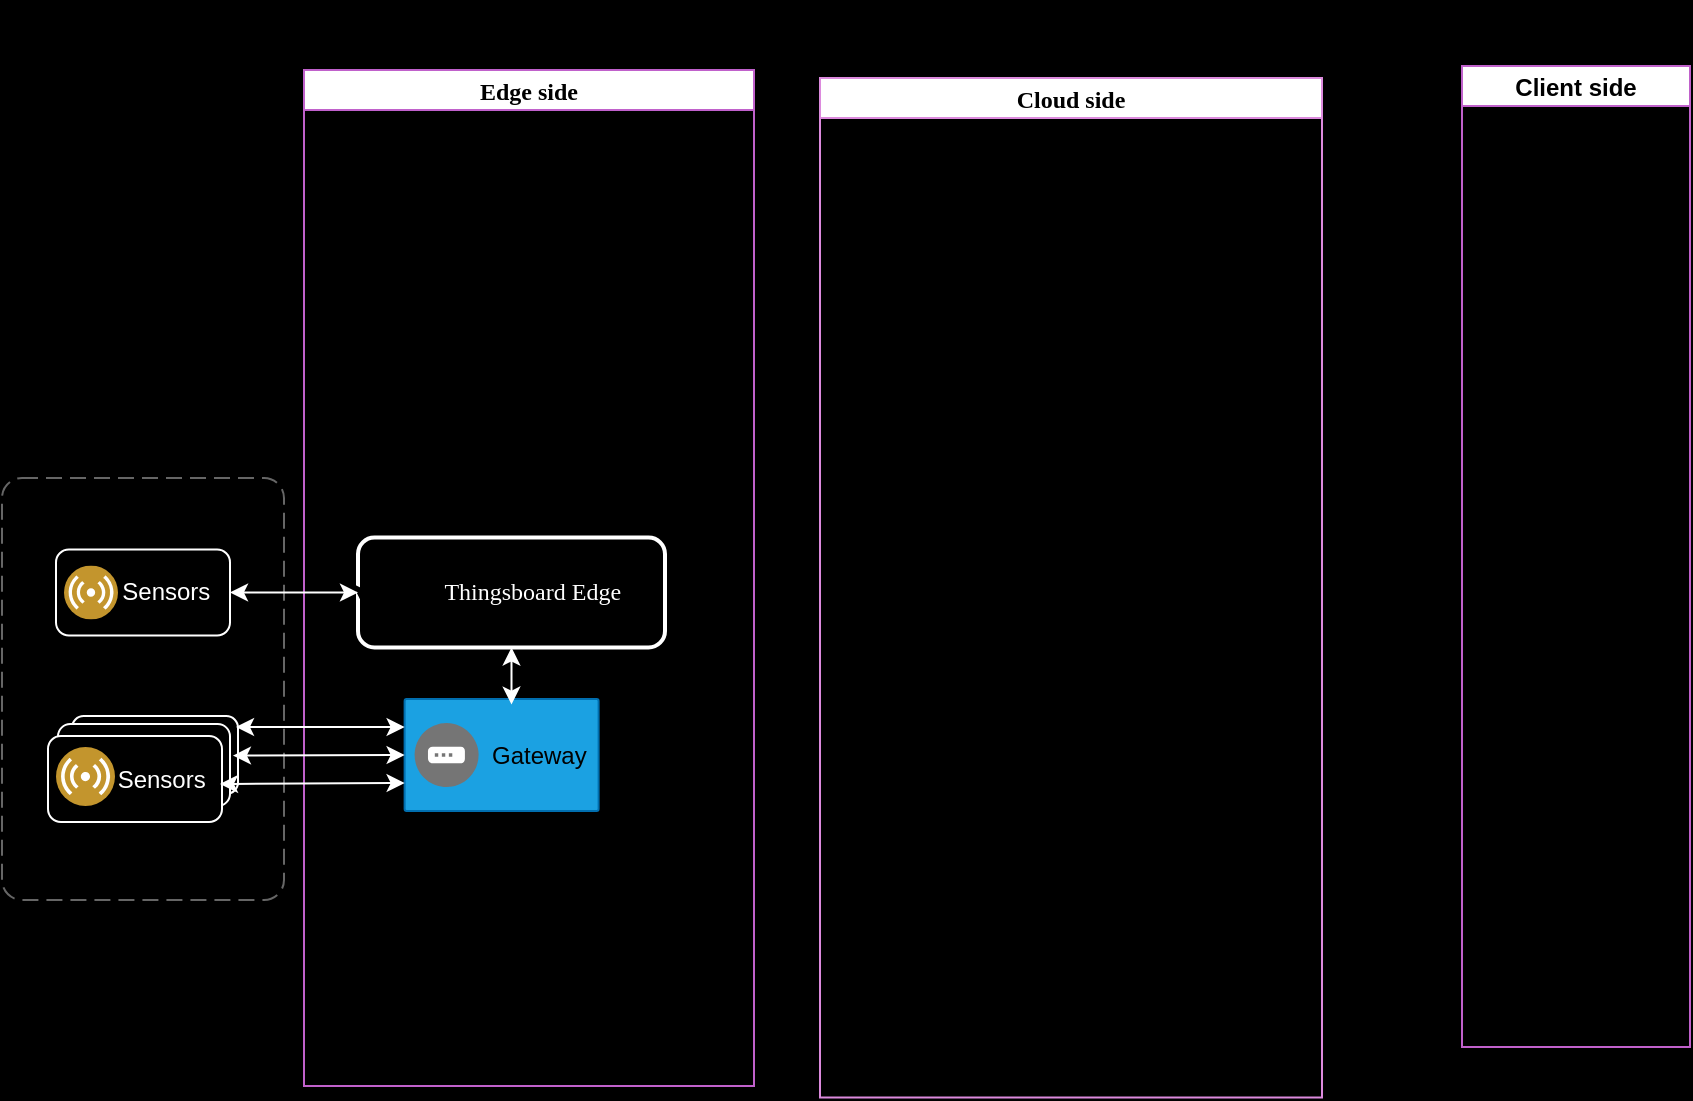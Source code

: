 <mxfile version="22.1.15" type="github">
  <diagram name="Page-1" id="8_qWgsKQ5Wl90cChguR5">
    <mxGraphModel dx="1382" dy="797" grid="0" gridSize="1" guides="1" tooltips="1" connect="1" arrows="1" fold="1" page="1" pageScale="1" pageWidth="1100" pageHeight="1700" background="#000000" math="0" shadow="0">
      <root>
        <mxCell id="0" />
        <mxCell id="1" parent="0" />
        <mxCell id="3OSSQbV52YD_su38mAtl-4" value="Client side" style="swimlane;startSize=20;strokeColor=#c061cb;" parent="1" vertex="1">
          <mxGeometry x="1087" y="472" width="114" height="490.5" as="geometry" />
        </mxCell>
        <mxCell id="3OSSQbV52YD_su38mAtl-6" style="edgeStyle=orthogonalEdgeStyle;rounded=0;orthogonalLoop=1;jettySize=auto;html=1;exitX=0.75;exitY=0;exitDx=0;exitDy=0;" parent="1" source="3OSSQbV52YD_su38mAtl-3" edge="1">
          <mxGeometry relative="1" as="geometry">
            <mxPoint x="615" y="447" as="targetPoint" />
          </mxGeometry>
        </mxCell>
        <mxCell id="3OSSQbV52YD_su38mAtl-3" value="Cloud side" style="swimlane;startSize=20;fontFamily=Verdana;strokeColor=#dc8add;" parent="1" vertex="1">
          <mxGeometry x="766" y="478" width="251" height="509.75" as="geometry">
            <mxRectangle x="766" y="478" width="106" height="26" as="alternateBounds" />
          </mxGeometry>
        </mxCell>
        <mxCell id="3OSSQbV52YD_su38mAtl-2" value="Edge side" style="swimlane;startSize=20;fontFamily=Verdana;strokeColor=#c061cb;" parent="1" vertex="1">
          <mxGeometry x="508" y="474" width="225" height="508" as="geometry" />
        </mxCell>
        <mxCell id="RjjPB-zqwfENZfD3fN4v-26" style="edgeStyle=orthogonalEdgeStyle;rounded=0;orthogonalLoop=1;jettySize=auto;html=1;exitX=0;exitY=0.75;exitDx=0;exitDy=0;" edge="1" parent="3OSSQbV52YD_su38mAtl-2" source="RjjPB-zqwfENZfD3fN4v-6">
          <mxGeometry relative="1" as="geometry">
            <mxPoint x="37.0" y="337.655" as="targetPoint" />
          </mxGeometry>
        </mxCell>
        <mxCell id="RjjPB-zqwfENZfD3fN4v-6" value="" style="strokeColor=#006EAF;shadow=0;strokeWidth=1;rounded=1;absoluteArcSize=1;arcSize=2;fillColor=#1ba1e2;fontColor=#ffffff;" vertex="1" parent="3OSSQbV52YD_su38mAtl-2">
          <mxGeometry x="50.31" y="314.5" width="97" height="56" as="geometry" />
        </mxCell>
        <mxCell id="RjjPB-zqwfENZfD3fN4v-7" value="Gateway" style="sketch=0;dashed=0;connectable=0;html=1;fillColor=#757575;strokeColor=none;shape=mxgraph.gcp2.gateway;part=1;labelPosition=right;verticalLabelPosition=middle;align=left;verticalAlign=middle;spacingLeft=5;fontSize=12;" vertex="1" parent="RjjPB-zqwfENZfD3fN4v-6">
          <mxGeometry y="0.5" width="32" height="32" relative="1" as="geometry">
            <mxPoint x="5" y="-16" as="offset" />
          </mxGeometry>
        </mxCell>
        <mxCell id="RjjPB-zqwfENZfD3fN4v-31" value="&lt;p&gt;&lt;font face=&quot;Verdana&quot; color=&quot;#ffffff&quot;&gt;&amp;nbsp;&amp;nbsp;&amp;nbsp;&amp;nbsp;&amp;nbsp;&amp;nbsp; Thingsboard Edge&lt;/font&gt;&lt;/p&gt;" style="rounded=1;whiteSpace=wrap;html=1;fillColor=none;strokeWidth=2;strokeColor=#FFFFFF;" vertex="1" parent="3OSSQbV52YD_su38mAtl-2">
          <mxGeometry x="27" y="233.75" width="153.5" height="55" as="geometry" />
        </mxCell>
        <mxCell id="RjjPB-zqwfENZfD3fN4v-34" style="edgeStyle=orthogonalEdgeStyle;rounded=0;orthogonalLoop=1;jettySize=auto;html=1;exitX=0;exitY=0.5;exitDx=0;exitDy=0;entryX=0.011;entryY=0.586;entryDx=0;entryDy=0;entryPerimeter=0;" edge="1" parent="3OSSQbV52YD_su38mAtl-2" source="RjjPB-zqwfENZfD3fN4v-31" target="RjjPB-zqwfENZfD3fN4v-31">
          <mxGeometry relative="1" as="geometry" />
        </mxCell>
        <mxCell id="RjjPB-zqwfENZfD3fN4v-35" value="" style="endArrow=classic;startArrow=classic;html=1;rounded=0;strokeColor=#FFFFFF;entryX=0.5;entryY=1;entryDx=0;entryDy=0;exitX=0.551;exitY=0.05;exitDx=0;exitDy=0;exitPerimeter=0;" edge="1" parent="3OSSQbV52YD_su38mAtl-2" source="RjjPB-zqwfENZfD3fN4v-6" target="RjjPB-zqwfENZfD3fN4v-31">
          <mxGeometry width="50" height="50" relative="1" as="geometry">
            <mxPoint x="56" y="306" as="sourcePoint" />
            <mxPoint x="122" y="306" as="targetPoint" />
          </mxGeometry>
        </mxCell>
        <object placeholders="1" label="&lt;font style=&quot;font-size: 16px&quot;&gt;&lt;b&gt;&lt;div style=&quot;text-align: left&quot;&gt;%c4Name%&lt;/div&gt;&lt;/b&gt;&lt;/font&gt;&lt;div style=&quot;text-align: left&quot;&gt;[%c4Application%]&lt;/div&gt;" id="RjjPB-zqwfENZfD3fN4v-5">
          <mxCell style="rounded=1;fontSize=11;whiteSpace=wrap;html=1;dashed=1;arcSize=20;fillColor=none;strokeColor=#666666;fontColor=#333333;labelBackgroundColor=none;align=left;verticalAlign=bottom;labelBorderColor=none;spacingTop=0;spacing=10;dashPattern=8 4;metaEdit=1;rotatable=1;perimeter=rectanglePerimeter;noLabel=0;labelPadding=0;allowArrows=0;connectable=1;expand=0;recursiveResize=0;editable=1;pointerEvents=0;absoluteArcSize=1;points=[[0.25,0,0],[0.5,0,0],[0.75,0,0],[1,0.25,0],[1,0.5,0],[1,0.75,0],[0.75,1,0],[0.5,1,0],[0.25,1,0],[0,0.75,0],[0,0.5,0],[0,0.25,0]];movable=1;resizable=1;deletable=1;locked=0;textOpacity=0;" vertex="1" parent="1">
            <mxGeometry x="357" y="678" width="141" height="211" as="geometry" />
          </mxCell>
        </object>
        <mxCell id="RjjPB-zqwfENZfD3fN4v-10" value="" style="endArrow=classic;startArrow=classic;html=1;rounded=0;" edge="1" parent="1">
          <mxGeometry width="50" height="50" relative="1" as="geometry">
            <mxPoint x="800" y="598.75" as="sourcePoint" />
            <mxPoint x="850" y="548.75" as="targetPoint" />
          </mxGeometry>
        </mxCell>
        <mxCell id="RjjPB-zqwfENZfD3fN4v-14" value="" style="rounded=1;whiteSpace=wrap;html=1;fillColor=none;strokeColor=#FFFFFF;strokeWidth=1;" vertex="1" parent="1">
          <mxGeometry x="392" y="797" width="83" height="39" as="geometry" />
        </mxCell>
        <mxCell id="RjjPB-zqwfENZfD3fN4v-15" value="" style="rounded=1;whiteSpace=wrap;html=1;fillColor=#000000;strokeColor=#FFFFFF;strokeWidth=1;" vertex="1" parent="1">
          <mxGeometry x="385" y="801" width="86" height="41" as="geometry" />
        </mxCell>
        <mxCell id="RjjPB-zqwfENZfD3fN4v-16" value="&lt;font color=&quot;#ffffff&quot;&gt;&amp;nbsp;&amp;nbsp;&amp;nbsp;&amp;nbsp;&amp;nbsp;&amp;nbsp;&amp;nbsp; Sensors&lt;/font&gt;" style="rounded=1;whiteSpace=wrap;html=1;fillColor=#000000;strokeColor=#FFFFFF;strokeWidth=1;" vertex="1" parent="1">
          <mxGeometry x="380" y="807" width="87" height="43" as="geometry" />
        </mxCell>
        <mxCell id="RjjPB-zqwfENZfD3fN4v-18" value="" style="image;aspect=fixed;perimeter=ellipsePerimeter;html=1;align=center;shadow=0;dashed=0;fontColor=#4277BB;labelBackgroundColor=default;fontSize=12;spacingTop=3;image=img/lib/ibm/users/sensor.svg;imageBackground=none;" vertex="1" parent="1">
          <mxGeometry x="384" y="812.5" width="29.5" height="29.5" as="geometry" />
        </mxCell>
        <mxCell id="RjjPB-zqwfENZfD3fN4v-23" value="" style="endArrow=classic;startArrow=classic;html=1;rounded=0;strokeColor=#FFFFFF;exitX=0.988;exitY=0.141;exitDx=0;exitDy=0;entryX=0;entryY=0.25;entryDx=0;entryDy=0;exitPerimeter=0;" edge="1" parent="1" source="RjjPB-zqwfENZfD3fN4v-14" target="RjjPB-zqwfENZfD3fN4v-6">
          <mxGeometry width="50" height="50" relative="1" as="geometry">
            <mxPoint x="498.0" y="811.24" as="sourcePoint" />
            <mxPoint x="559" y="813" as="targetPoint" />
          </mxGeometry>
        </mxCell>
        <mxCell id="RjjPB-zqwfENZfD3fN4v-27" value="" style="endArrow=classic;startArrow=classic;html=1;rounded=0;strokeColor=#FFFFFF;entryX=0;entryY=0.75;entryDx=0;entryDy=0;" edge="1" parent="1" target="RjjPB-zqwfENZfD3fN4v-6">
          <mxGeometry width="50" height="50" relative="1" as="geometry">
            <mxPoint x="466" y="831" as="sourcePoint" />
            <mxPoint x="542" y="824" as="targetPoint" />
          </mxGeometry>
        </mxCell>
        <mxCell id="RjjPB-zqwfENZfD3fN4v-28" value="" style="endArrow=classic;startArrow=classic;html=1;rounded=0;strokeColor=#FFFFFF;exitX=1.017;exitY=0.385;exitDx=0;exitDy=0;exitPerimeter=0;entryX=0;entryY=0.5;entryDx=0;entryDy=0;" edge="1" parent="1" source="RjjPB-zqwfENZfD3fN4v-15" target="RjjPB-zqwfENZfD3fN4v-6">
          <mxGeometry width="50" height="50" relative="1" as="geometry">
            <mxPoint x="475" y="825" as="sourcePoint" />
            <mxPoint x="559" y="828" as="targetPoint" />
          </mxGeometry>
        </mxCell>
        <mxCell id="RjjPB-zqwfENZfD3fN4v-29" value="&lt;font color=&quot;#ffffff&quot;&gt;&amp;nbsp;&amp;nbsp;&amp;nbsp;&amp;nbsp;&amp;nbsp;&amp;nbsp; Sensors&lt;/font&gt;" style="rounded=1;whiteSpace=wrap;html=1;fillColor=#000000;strokeColor=#FFFFFF;strokeWidth=1;" vertex="1" parent="1">
          <mxGeometry x="384" y="713.75" width="87" height="43" as="geometry" />
        </mxCell>
        <mxCell id="RjjPB-zqwfENZfD3fN4v-30" value="" style="image;aspect=fixed;perimeter=ellipsePerimeter;html=1;align=center;shadow=0;dashed=0;fontColor=#4277BB;labelBackgroundColor=default;fontSize=12;spacingTop=3;image=img/lib/ibm/users/sensor.svg;imageBackground=none;" vertex="1" parent="1">
          <mxGeometry x="388" y="721.75" width="27" height="27" as="geometry" />
        </mxCell>
        <mxCell id="RjjPB-zqwfENZfD3fN4v-32" value="" style="endArrow=classic;startArrow=classic;html=1;rounded=0;strokeColor=#FFFFFF;entryX=0;entryY=0.5;entryDx=0;entryDy=0;exitX=1;exitY=0.5;exitDx=0;exitDy=0;" edge="1" parent="1" source="RjjPB-zqwfENZfD3fN4v-29" target="RjjPB-zqwfENZfD3fN4v-31">
          <mxGeometry width="50" height="50" relative="1" as="geometry">
            <mxPoint x="467" y="725.5" as="sourcePoint" />
            <mxPoint x="552.5" y="725" as="targetPoint" />
          </mxGeometry>
        </mxCell>
      </root>
    </mxGraphModel>
  </diagram>
</mxfile>
